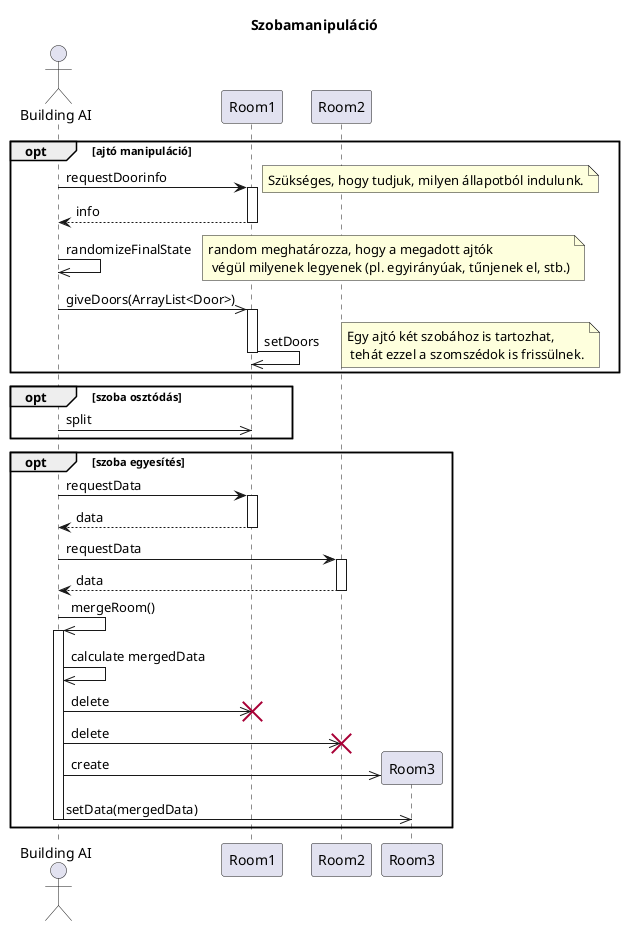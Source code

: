 @startuml building_change

title Szobamanipuláció

actor "Building AI" as ai
Participant Room1 as sz
Participant Room2 as sz2
Participant Room3 as sz3

opt ajtó manipuláció

    ai->sz ++: requestDoorinfo
    note right: Szükséges, hogy tudjuk, milyen állapotból indulunk.
    return info

    ai->>ai : randomizeFinalState
    note right: random meghatározza, hogy a megadott ajtók \n végül milyenek legyenek (pl. egyirányúak, tűnjenek el, stb.)

    ai->>sz : giveDoors(ArrayList<Door>)
    activate sz

    sz->>sz : setDoors
    deactivate sz
    note right : Egy ajtó két szobához is tartozhat,\n tehát ezzel a szomszédok is frissülnek.

end

opt szoba osztódás

    ai->>sz : split

end

opt szoba egyesítés

    ai->sz ++: requestData
    return data
    ai->sz2 ++: requestData
    return data

    ai->>ai ++: mergeRoom()
    ai->>ai : calculate mergedData
    ai->>sz !!: delete
    ai->>sz2 !!: delete
    ai->>sz3 **: create
    ai->>sz3 : setData(mergedData)
    deactivate ai

end

@enduml
